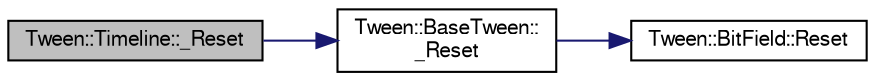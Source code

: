 digraph "Tween::Timeline::_Reset"
{
  bgcolor="transparent";
  edge [fontname="FreeSans",fontsize="10",labelfontname="FreeSans",labelfontsize="10"];
  node [fontname="FreeSans",fontsize="10",shape=record];
  rankdir="LR";
  Node1 [label="Tween::Timeline::_Reset",height=0.2,width=0.4,color="black", fillcolor="grey75", style="filled" fontcolor="black"];
  Node1 -> Node2 [color="midnightblue",fontsize="10",style="solid",fontname="FreeSans"];
  Node2 [label="Tween::BaseTween::\l_Reset",height=0.2,width=0.4,color="black",URL="$classTween_1_1BaseTween.html#aa50684e2cdde7fd4bda9b916a6c086a9"];
  Node2 -> Node3 [color="midnightblue",fontsize="10",style="solid",fontname="FreeSans"];
  Node3 [label="Tween::BitField::Reset",height=0.2,width=0.4,color="black",URL="$classTween_1_1BitField.html#aabc59ad23be3072c03ba8dbd60a31044"];
}

